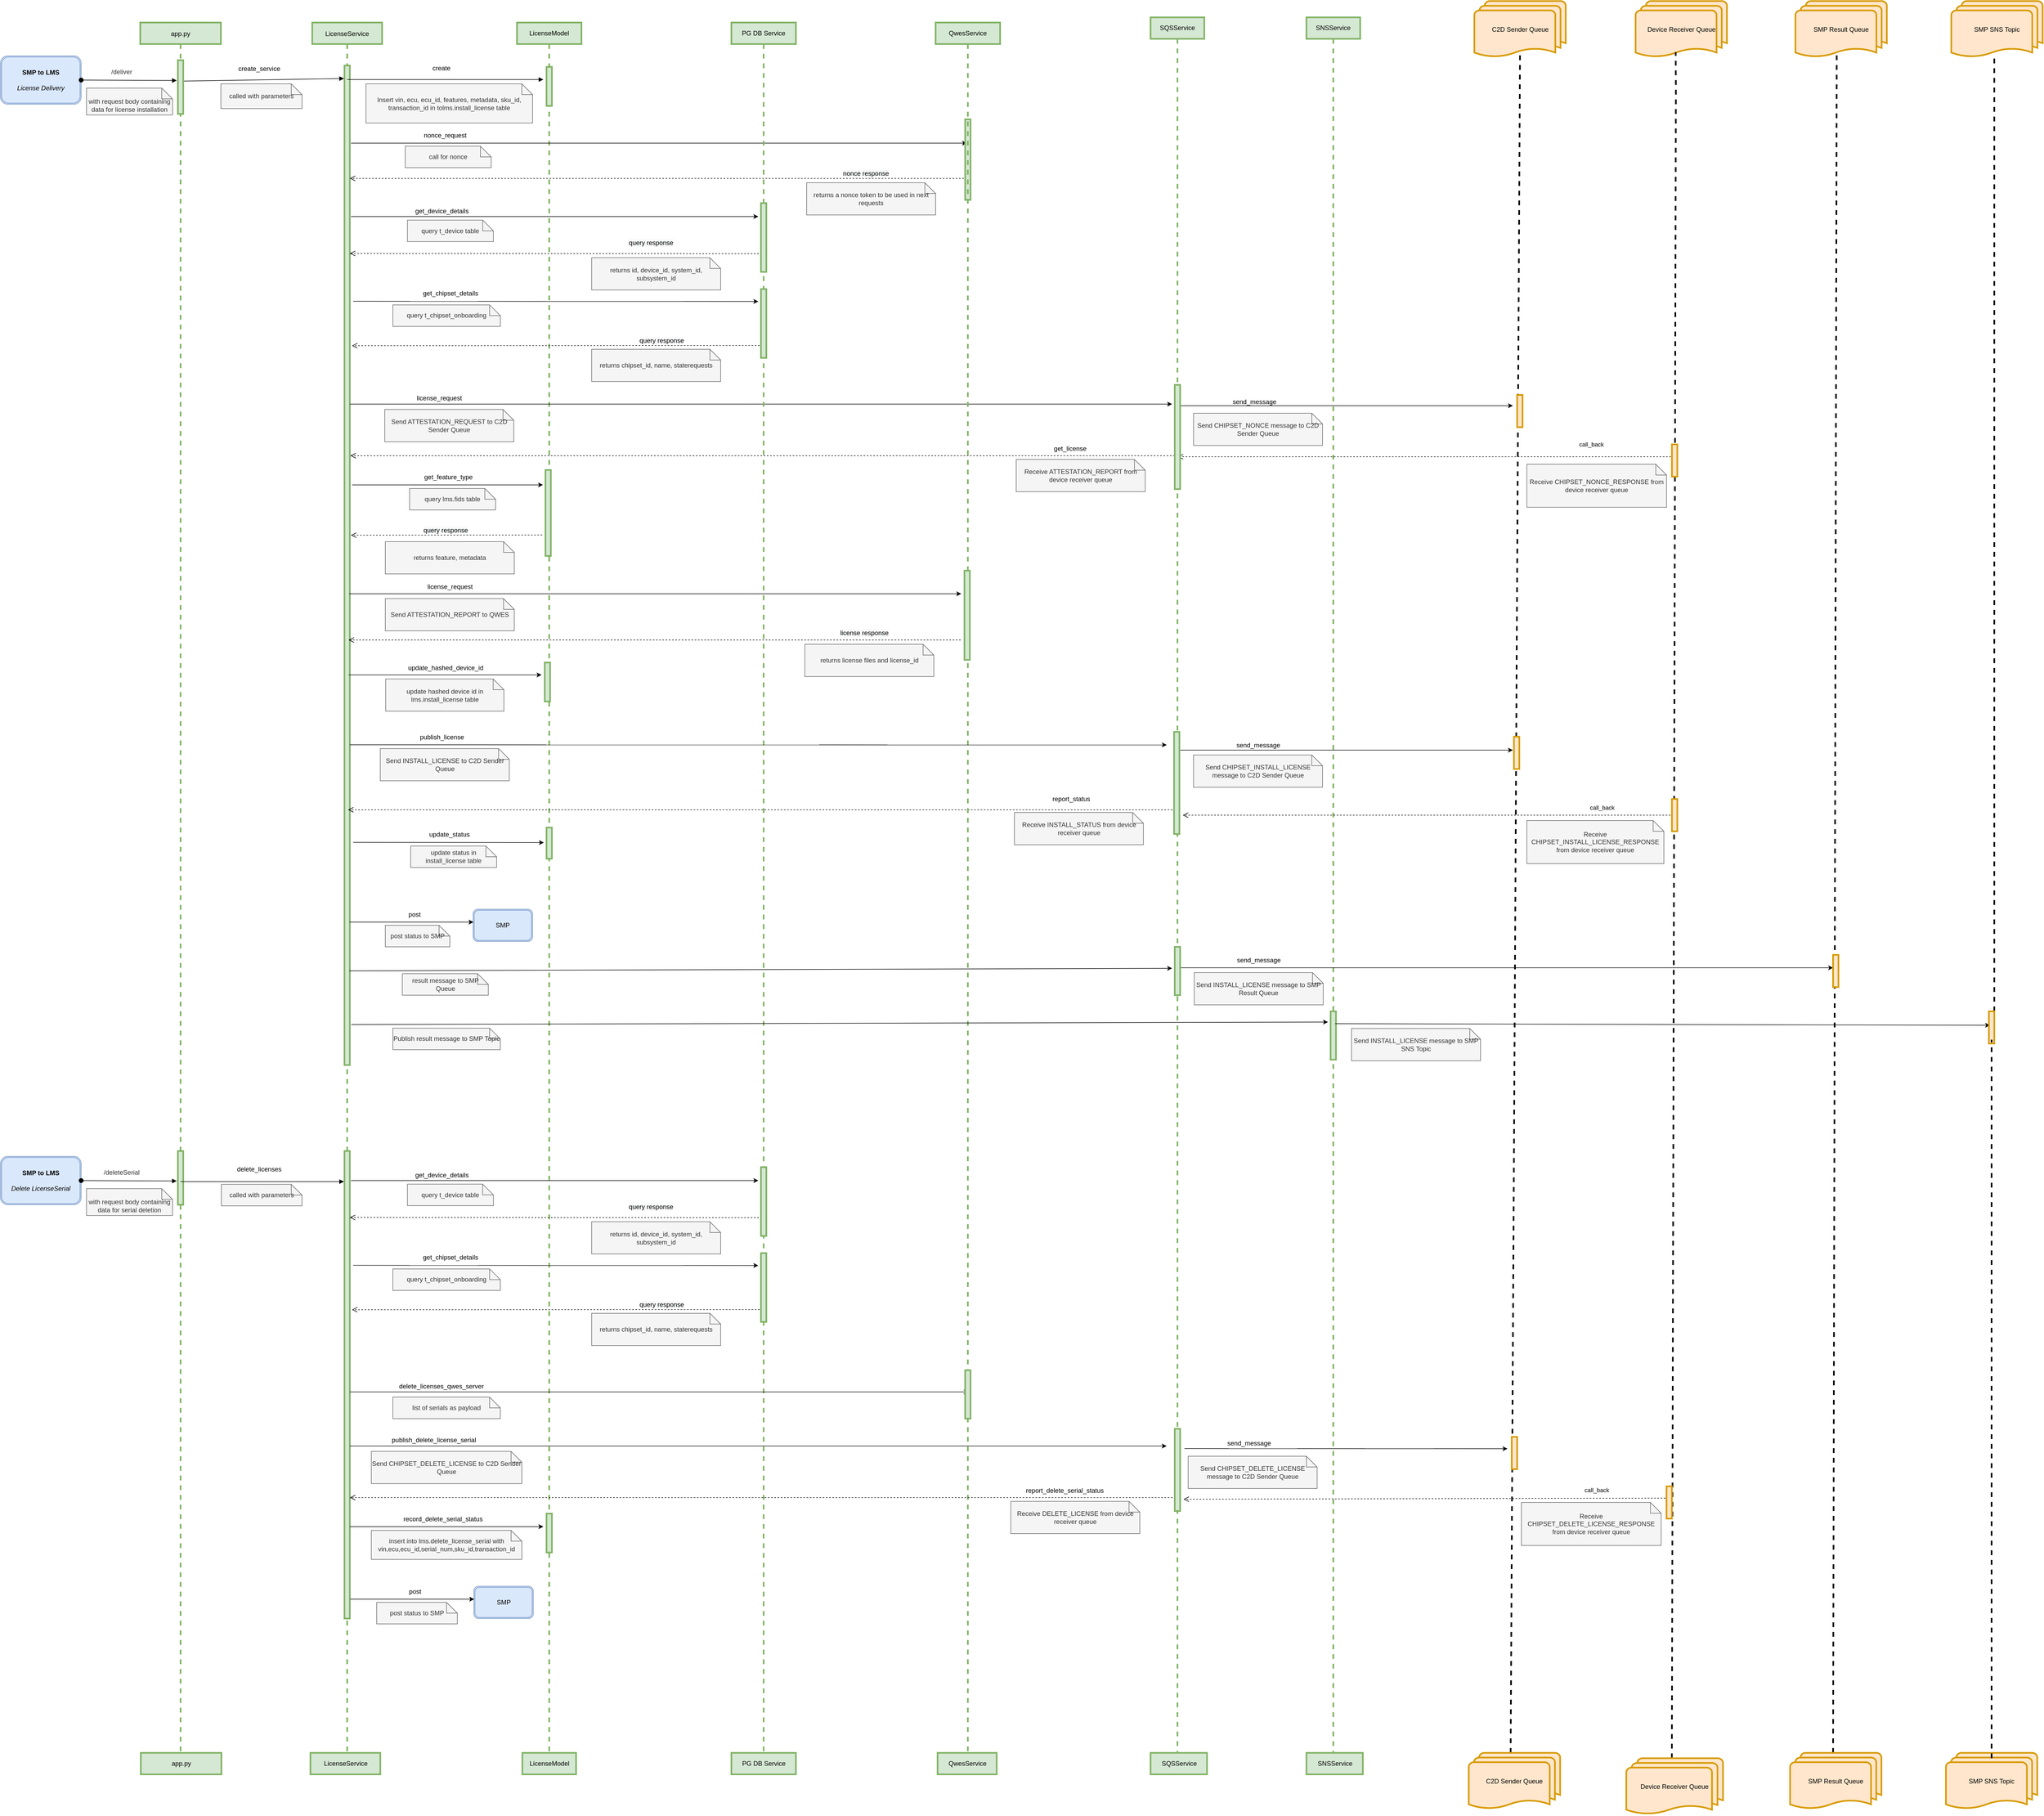 <mxfile version="14.8.3" type="device"><diagram id="kgpKYQtTHZ0yAKxKKP6v" name="Page-1"><mxGraphModel dx="2504" dy="784" grid="1" gridSize="10" guides="1" tooltips="1" connect="1" arrows="1" fold="1" page="1" pageScale="1" pageWidth="850" pageHeight="1100" math="0" shadow="0"><root><mxCell id="0"/><mxCell id="1" parent="0"/><mxCell id="z-hdiQ8YsBDna7G-gWiO-1" value="app.py" style="shape=umlLifeline;perimeter=lifelinePerimeter;container=1;collapsible=0;recursiveResize=0;rounded=0;shadow=0;strokeWidth=3;labelBorderColor=none;labelBackgroundColor=none;fillColor=#d5e8d4;strokeColor=#82b366;" parent="1" vertex="1"><mxGeometry x="10" y="80" width="150" height="3220" as="geometry"/></mxCell><mxCell id="BtwerkM-5fHSnp2DTb7H-95" value="" style="html=1;points=[];perimeter=orthogonalPerimeter;fillColor=#d5e8d4;strokeColor=#82b366;strokeWidth=3;rounded=0;" parent="z-hdiQ8YsBDna7G-gWiO-1" vertex="1"><mxGeometry x="70" y="2100" width="10" height="100" as="geometry"/></mxCell><mxCell id="z-hdiQ8YsBDna7G-gWiO-2" value="LicenseService" style="shape=umlLifeline;perimeter=lifelinePerimeter;container=1;collapsible=0;recursiveResize=0;rounded=0;shadow=0;strokeWidth=3;fillColor=#d5e8d4;strokeColor=#82b366;" parent="1" vertex="1"><mxGeometry x="330" y="80" width="130" height="3220" as="geometry"/></mxCell><mxCell id="z-hdiQ8YsBDna7G-gWiO-3" value="" style="points=[];perimeter=orthogonalPerimeter;rounded=0;shadow=0;strokeWidth=3;fillColor=#d5e8d4;strokeColor=#82b366;" parent="z-hdiQ8YsBDna7G-gWiO-2" vertex="1"><mxGeometry x="60" y="80" width="10" height="1860" as="geometry"/></mxCell><mxCell id="z-hdiQ8YsBDna7G-gWiO-7" value="" style="verticalAlign=bottom;endArrow=block;entryX=-0.1;entryY=0.013;shadow=0;strokeWidth=1;entryDx=0;entryDy=0;entryPerimeter=0;" parent="1" target="z-hdiQ8YsBDna7G-gWiO-3" edge="1"><mxGeometry x="0.053" y="10" relative="1" as="geometry"><mxPoint x="85" y="189" as="sourcePoint"/><mxPoint as="offset"/><Array as="points"/></mxGeometry></mxCell><mxCell id="z-hdiQ8YsBDna7G-gWiO-8" value="&lt;b&gt;SMP to LMS&lt;/b&gt;&lt;br&gt;&lt;br&gt;&lt;i&gt;License Delivery&lt;/i&gt;" style="shape=ext;double=1;rounded=1;whiteSpace=wrap;html=1;labelBackgroundColor=none;fillColor=#dae8fc;strokeColor=#6c8ebf;" parent="1" vertex="1"><mxGeometry x="-250" y="142" width="150" height="90" as="geometry"/></mxCell><mxCell id="z-hdiQ8YsBDna7G-gWiO-9" value="" style="verticalAlign=bottom;startArrow=oval;endArrow=block;startSize=8;shadow=0;strokeWidth=1;exitX=1;exitY=0.5;exitDx=0;exitDy=0;entryX=-0.217;entryY=0.258;entryDx=0;entryDy=0;entryPerimeter=0;" parent="1" source="z-hdiQ8YsBDna7G-gWiO-8" edge="1"><mxGeometry relative="1" as="geometry"><mxPoint x="70" y="162" as="sourcePoint"/><mxPoint x="77.83" y="187.8" as="targetPoint"/></mxGeometry></mxCell><mxCell id="z-hdiQ8YsBDna7G-gWiO-11" value="&lt;br&gt;with request body containing data for license installation" style="shape=note;size=20;whiteSpace=wrap;html=1;fillColor=#f5f5f5;strokeColor=#666666;fontColor=#333333;" parent="1" vertex="1"><mxGeometry x="-90" y="202" width="160" height="50" as="geometry"/></mxCell><mxCell id="z-hdiQ8YsBDna7G-gWiO-13" value="called with parameters" style="shape=note;size=20;whiteSpace=wrap;html=1;fillColor=#f5f5f5;strokeColor=#666666;fontColor=#333333;" parent="1" vertex="1"><mxGeometry x="160" y="194" width="151" height="46" as="geometry"/></mxCell><mxCell id="z-hdiQ8YsBDna7G-gWiO-14" value="" style="html=1;points=[];perimeter=orthogonalPerimeter;fillColor=#d5e8d4;strokeColor=#82b366;strokeWidth=3;rounded=0;" parent="1" vertex="1"><mxGeometry x="80" y="150" width="10" height="100" as="geometry"/></mxCell><mxCell id="z-hdiQ8YsBDna7G-gWiO-17" value="LicenseModel" style="shape=umlLifeline;perimeter=lifelinePerimeter;whiteSpace=wrap;html=1;container=1;collapsible=0;recursiveResize=0;outlineConnect=0;fillColor=#d5e8d4;strokeColor=#82b366;strokeWidth=3;" parent="1" vertex="1"><mxGeometry x="711" y="80" width="120" height="3220" as="geometry"/></mxCell><mxCell id="z-hdiQ8YsBDna7G-gWiO-18" value="" style="html=1;points=[];perimeter=orthogonalPerimeter;fillColor=#d5e8d4;strokeColor=#82b366;strokeWidth=3;" parent="z-hdiQ8YsBDna7G-gWiO-17" vertex="1"><mxGeometry x="55" y="82.5" width="10" height="72.5" as="geometry"/></mxCell><mxCell id="z-hdiQ8YsBDna7G-gWiO-19" value="" style="html=1;verticalAlign=bottom;endArrow=block;" parent="1" edge="1"><mxGeometry width="80" relative="1" as="geometry"><mxPoint x="395" y="186" as="sourcePoint"/><mxPoint x="760" y="186" as="targetPoint"/></mxGeometry></mxCell><mxCell id="z-hdiQ8YsBDna7G-gWiO-24" value="SNSService" style="shape=umlLifeline;perimeter=lifelinePerimeter;whiteSpace=wrap;html=1;container=1;collapsible=0;recursiveResize=0;outlineConnect=0;fillColor=#d5e8d4;strokeColor=#82b366;strokeWidth=3;" parent="1" vertex="1"><mxGeometry x="2180" y="70.25" width="100" height="3229.75" as="geometry"/></mxCell><mxCell id="z-hdiQ8YsBDna7G-gWiO-26" value="call for nonce" style="shape=note;size=20;whiteSpace=wrap;html=1;fillColor=#f5f5f5;strokeColor=#666666;fontColor=#333333;" parent="1" vertex="1"><mxGeometry x="503" y="310" width="160" height="40" as="geometry"/></mxCell><mxCell id="z-hdiQ8YsBDna7G-gWiO-27" value="C2D Sender Queue" style="strokeWidth=3;html=1;shape=mxgraph.flowchart.multi-document;whiteSpace=wrap;fillColor=#ffe6cc;strokeColor=#d79b00;" parent="1" vertex="1"><mxGeometry x="2492.5" y="40" width="170" height="105" as="geometry"/></mxCell><mxCell id="z-hdiQ8YsBDna7G-gWiO-28" value="" style="endArrow=none;dashed=1;html=1;strokeWidth=3;entryX=0.5;entryY=0.88;entryDx=0;entryDy=0;entryPerimeter=0;" parent="1" target="z-hdiQ8YsBDna7G-gWiO-27" edge="1"><mxGeometry width="50" height="50" relative="1" as="geometry"><mxPoint x="2560" y="3300" as="sourcePoint"/><mxPoint x="1787.5" y="127" as="targetPoint"/></mxGeometry></mxCell><mxCell id="z-hdiQ8YsBDna7G-gWiO-32" value="" style="html=1;points=[];perimeter=orthogonalPerimeter;fillColor=#ffe6cc;strokeColor=#d79b00;strokeWidth=3;" parent="1" vertex="1"><mxGeometry x="2572.17" y="773" width="10" height="60" as="geometry"/></mxCell><mxCell id="z-hdiQ8YsBDna7G-gWiO-36" value="&lt;span style=&quot;font-size: 12px ; background-color: rgb(248 , 249 , 250)&quot;&gt;nonce response&lt;/span&gt;&lt;span style=&quot;font-size: 12px&quot;&gt;&lt;/span&gt;" style="html=1;verticalAlign=bottom;endArrow=open;dashed=1;endSize=8;" parent="1" edge="1"><mxGeometry x="-0.672" relative="1" as="geometry"><mxPoint x="1548.5" y="370" as="sourcePoint"/><mxPoint x="400" y="370" as="targetPoint"/><mxPoint as="offset"/></mxGeometry></mxCell><mxCell id="z-hdiQ8YsBDna7G-gWiO-38" value="app.py" style="html=1;fillColor=#d5e8d4;strokeColor=#82b366;strokeWidth=3;" parent="1" vertex="1"><mxGeometry x="11" y="3300" width="150" height="40" as="geometry"/></mxCell><mxCell id="z-hdiQ8YsBDna7G-gWiO-39" value="QwesService" style="html=1;fillColor=#d5e8d4;strokeColor=#82b366;strokeWidth=3;" parent="1" vertex="1"><mxGeometry x="1493.67" y="3300" width="110" height="40" as="geometry"/></mxCell><mxCell id="z-hdiQ8YsBDna7G-gWiO-40" value="PG DB Service" style="html=1;fillColor=#d5e8d4;strokeColor=#82b366;strokeWidth=3;" parent="1" vertex="1"><mxGeometry x="1110" y="3300" width="120" height="40" as="geometry"/></mxCell><mxCell id="z-hdiQ8YsBDna7G-gWiO-41" value="LicenseModel" style="html=1;fillColor=#d5e8d4;strokeColor=#82b366;strokeWidth=3;" parent="1" vertex="1"><mxGeometry x="721" y="3300" width="100" height="40" as="geometry"/></mxCell><mxCell id="z-hdiQ8YsBDna7G-gWiO-42" value="LicenseService" style="html=1;fillColor=#d5e8d4;strokeColor=#82b366;strokeWidth=3;" parent="1" vertex="1"><mxGeometry x="326.67" y="3300" width="130" height="40" as="geometry"/></mxCell><mxCell id="z-hdiQ8YsBDna7G-gWiO-43" value="SNSService" style="html=1;fillColor=#d5e8d4;strokeColor=#82b366;strokeWidth=3;" parent="1" vertex="1"><mxGeometry x="2180" y="3300" width="105" height="40" as="geometry"/></mxCell><mxCell id="z-hdiQ8YsBDna7G-gWiO-44" value="C2D Sender Queue" style="strokeWidth=3;html=1;shape=mxgraph.flowchart.multi-document;whiteSpace=wrap;fillColor=#ffe6cc;strokeColor=#d79b00;" parent="1" vertex="1"><mxGeometry x="2482.09" y="3300" width="170" height="105" as="geometry"/></mxCell><mxCell id="z-hdiQ8YsBDna7G-gWiO-80" value="Device Receiver Queue" style="strokeWidth=3;html=1;shape=mxgraph.flowchart.multi-document;whiteSpace=wrap;fillColor=#ffe6cc;strokeColor=#d79b00;" parent="1" vertex="1"><mxGeometry x="2792.5" y="40" width="170" height="105" as="geometry"/></mxCell><mxCell id="z-hdiQ8YsBDna7G-gWiO-81" value="" style="endArrow=none;dashed=1;html=1;entryX=0.439;entryY=0.905;entryDx=0;entryDy=0;entryPerimeter=0;strokeWidth=3;" parent="1" target="z-hdiQ8YsBDna7G-gWiO-80" edge="1"><mxGeometry width="50" height="50" relative="1" as="geometry"><mxPoint x="2860" y="3310" as="sourcePoint"/><mxPoint x="2022.5" y="135.0" as="targetPoint"/><Array as="points"><mxPoint x="2867.5" y="205"/></Array></mxGeometry></mxCell><mxCell id="z-hdiQ8YsBDna7G-gWiO-82" value="Device Receiver Queue" style="strokeWidth=3;html=1;shape=mxgraph.flowchart.multi-document;whiteSpace=wrap;fillColor=#ffe6cc;strokeColor=#d79b00;" parent="1" vertex="1"><mxGeometry x="2775.17" y="3310" width="180" height="105" as="geometry"/></mxCell><mxCell id="z-hdiQ8YsBDna7G-gWiO-126" value="SMP SNS Topic" style="strokeWidth=3;html=1;shape=mxgraph.flowchart.multi-document;whiteSpace=wrap;fillColor=#ffe6cc;strokeColor=#d79b00;" parent="1" vertex="1"><mxGeometry x="3380" y="40" width="170" height="105" as="geometry"/></mxCell><mxCell id="z-hdiQ8YsBDna7G-gWiO-129" value="SMP SNS Topic" style="strokeWidth=3;html=1;shape=mxgraph.flowchart.multi-document;whiteSpace=wrap;fillColor=#ffe6cc;strokeColor=#d79b00;" parent="1" vertex="1"><mxGeometry x="3370" y="3300" width="170" height="105" as="geometry"/></mxCell><mxCell id="z-hdiQ8YsBDna7G-gWiO-133" value="" style="endArrow=none;dashed=1;html=1;strokeWidth=3;entryX=0.5;entryY=0.88;entryDx=0;entryDy=0;entryPerimeter=0;" parent="1" edge="1"><mxGeometry width="50" height="50" relative="1" as="geometry"><mxPoint x="3160" y="3300" as="sourcePoint"/><mxPoint x="3166.83" y="132.4" as="targetPoint"/></mxGeometry></mxCell><mxCell id="I4CLEANnErkO7Uigb664-3" value="&lt;font color=&quot;#333333&quot;&gt;/deliver&lt;/font&gt;" style="text;html=1;align=center;verticalAlign=middle;resizable=0;points=[];autosize=1;strokeColor=none;fontColor=#000000;" parent="1" vertex="1"><mxGeometry x="-50" y="162" width="50" height="20" as="geometry"/></mxCell><mxCell id="I4CLEANnErkO7Uigb664-4" value="create_service" style="text;html=1;align=center;verticalAlign=middle;resizable=0;points=[];autosize=1;strokeColor=none;fontColor=#000000;" parent="1" vertex="1"><mxGeometry x="181" y="156" width="100" height="20" as="geometry"/></mxCell><mxCell id="I4CLEANnErkO7Uigb664-5" value="Insert vin, ecu, ecu_id, features, metadata, sku_id, transaction_id in tolms.install_license table" style="shape=note;size=20;whiteSpace=wrap;html=1;fillColor=#f5f5f5;strokeColor=#666666;fontColor=#333333;" parent="1" vertex="1"><mxGeometry x="430" y="194" width="310" height="73" as="geometry"/></mxCell><mxCell id="I4CLEANnErkO7Uigb664-6" value="create" style="text;html=1;align=center;verticalAlign=middle;resizable=0;points=[];autosize=1;strokeColor=none;fontColor=#000000;" parent="1" vertex="1"><mxGeometry x="545" y="155" width="50" height="20" as="geometry"/></mxCell><mxCell id="I4CLEANnErkO7Uigb664-7" value="" style="endArrow=classic;html=1;" parent="1" edge="1"><mxGeometry width="50" height="50" relative="1" as="geometry"><mxPoint x="402.17" y="304.34" as="sourcePoint"/><mxPoint x="1548.5" y="304.34" as="targetPoint"/></mxGeometry></mxCell><mxCell id="I4CLEANnErkO7Uigb664-8" value="nonce_request" style="text;html=1;align=center;verticalAlign=middle;resizable=0;points=[];autosize=1;strokeColor=none;fontColor=#000000;" parent="1" vertex="1"><mxGeometry x="526.67" y="280" width="100" height="20" as="geometry"/></mxCell><mxCell id="I4CLEANnErkO7Uigb664-10" value="" style="endArrow=classic;html=1;" parent="1" edge="1"><mxGeometry width="50" height="50" relative="1" as="geometry"><mxPoint x="1940.667" y="793" as="sourcePoint"/><mxPoint x="2564.17" y="793" as="targetPoint"/></mxGeometry></mxCell><mxCell id="I4CLEANnErkO7Uigb664-11" value="" style="html=1;points=[];perimeter=orthogonalPerimeter;fillColor=#ffe6cc;strokeColor=#d79b00;strokeWidth=3;" parent="1" vertex="1"><mxGeometry x="2860.17" y="865" width="10" height="60" as="geometry"/></mxCell><mxCell id="I4CLEANnErkO7Uigb664-13" value="call_back" style="html=1;verticalAlign=bottom;endArrow=open;dashed=1;endSize=8;exitX=-0.2;exitY=0.483;exitDx=0;exitDy=0;exitPerimeter=0;" parent="1" edge="1"><mxGeometry x="-0.677" y="-14" relative="1" as="geometry"><mxPoint x="2858.17" y="887.98" as="sourcePoint"/><mxPoint x="1940.667" y="887.98" as="targetPoint"/><mxPoint as="offset"/></mxGeometry></mxCell><mxCell id="I4CLEANnErkO7Uigb664-14" value="" style="html=1;verticalAlign=bottom;endArrow=open;dashed=1;endSize=8;" parent="1" edge="1"><mxGeometry x="-0.359" y="-7" relative="1" as="geometry"><mxPoint x="1941" y="886" as="sourcePoint"/><mxPoint x="401" y="886" as="targetPoint"/><mxPoint as="offset"/></mxGeometry></mxCell><mxCell id="I4CLEANnErkO7Uigb664-15" value="send_message" style="text;html=1;align=center;verticalAlign=middle;resizable=0;points=[];autosize=1;strokeColor=none;fontColor=#000000;" parent="1" vertex="1"><mxGeometry x="2033.33" y="776" width="100" height="20" as="geometry"/></mxCell><mxCell id="I4CLEANnErkO7Uigb664-17" value="get_license" style="text;html=1;align=center;verticalAlign=middle;resizable=0;points=[];autosize=1;strokeColor=none;fontColor=#000000;" parent="1" vertex="1"><mxGeometry x="1700" y="863" width="80" height="20" as="geometry"/></mxCell><mxCell id="I4CLEANnErkO7Uigb664-20" value="" style="html=1;points=[];perimeter=orthogonalPerimeter;fillColor=#d5e8d4;strokeColor=#82b366;strokeWidth=3;" parent="1" vertex="1"><mxGeometry x="1545" y="260" width="10" height="150" as="geometry"/></mxCell><mxCell id="I4CLEANnErkO7Uigb664-22" value="" style="endArrow=classic;html=1;" parent="1" edge="1"><mxGeometry width="50" height="50" relative="1" as="geometry"><mxPoint x="398.67" y="1143" as="sourcePoint"/><mxPoint x="1537.67" y="1143" as="targetPoint"/></mxGeometry></mxCell><mxCell id="I4CLEANnErkO7Uigb664-23" value="license_request" style="text;html=1;align=center;verticalAlign=middle;resizable=0;points=[];autosize=1;strokeColor=none;fontColor=#000000;" parent="1" vertex="1"><mxGeometry x="536" y="1120" width="100" height="20" as="geometry"/></mxCell><mxCell id="I4CLEANnErkO7Uigb664-24" value="returns a nonce token to be used in next requests" style="shape=note;size=20;whiteSpace=wrap;html=1;fillColor=#f5f5f5;strokeColor=#666666;fontColor=#333333;" parent="1" vertex="1"><mxGeometry x="1250" y="378" width="240" height="60" as="geometry"/></mxCell><mxCell id="I4CLEANnErkO7Uigb664-26" value="Send CHIPSET_NONCE message to C2D Sender Queue" style="shape=note;size=20;whiteSpace=wrap;html=1;fillColor=#f5f5f5;strokeColor=#666666;fontColor=#333333;" parent="1" vertex="1"><mxGeometry x="1970" y="807" width="240" height="60" as="geometry"/></mxCell><mxCell id="I4CLEANnErkO7Uigb664-27" value="Receive CHIPSET_NONCE_RESPONSE from device receiver queue" style="shape=note;size=20;whiteSpace=wrap;html=1;fillColor=#f5f5f5;strokeColor=#666666;fontColor=#333333;" parent="1" vertex="1"><mxGeometry x="2590.17" y="902" width="260" height="80" as="geometry"/></mxCell><mxCell id="I4CLEANnErkO7Uigb664-28" value="Receive ATTESTATION_REPORT from device receiver queue" style="shape=note;size=20;whiteSpace=wrap;html=1;fillColor=#f5f5f5;strokeColor=#666666;fontColor=#333333;" parent="1" vertex="1"><mxGeometry x="1640" y="893" width="240" height="60" as="geometry"/></mxCell><mxCell id="I4CLEANnErkO7Uigb664-29" value="Send ATTESTATION_REPORT to QWES" style="shape=note;size=20;whiteSpace=wrap;html=1;fillColor=#f5f5f5;strokeColor=#666666;fontColor=#333333;" parent="1" vertex="1"><mxGeometry x="466.0" y="1152" width="240" height="60" as="geometry"/></mxCell><mxCell id="I4CLEANnErkO7Uigb664-30" value="&lt;span style=&quot;font-size: 12px ; background-color: rgb(248 , 249 , 250)&quot;&gt;license response&lt;/span&gt;&lt;span style=&quot;font-size: 12px&quot;&gt;&lt;/span&gt;" style="html=1;verticalAlign=bottom;endArrow=open;dashed=1;endSize=8;" parent="1" edge="1"><mxGeometry x="-0.684" y="-4" relative="1" as="geometry"><mxPoint x="1536.67" y="1229" as="sourcePoint"/><mxPoint x="397.67" y="1229" as="targetPoint"/><mxPoint as="offset"/></mxGeometry></mxCell><mxCell id="I4CLEANnErkO7Uigb664-31" value="returns license files and license_id" style="shape=note;size=20;whiteSpace=wrap;html=1;fillColor=#f5f5f5;strokeColor=#666666;fontColor=#333333;" parent="1" vertex="1"><mxGeometry x="1246.67" y="1237" width="240" height="60" as="geometry"/></mxCell><mxCell id="I4CLEANnErkO7Uigb664-38" value="update_hashed_device_id" style="text;html=1;align=center;verticalAlign=middle;resizable=0;points=[];autosize=1;strokeColor=none;fontColor=#000000;" parent="1" vertex="1"><mxGeometry x="497.67" y="1271" width="160" height="20" as="geometry"/></mxCell><mxCell id="I4CLEANnErkO7Uigb664-40" value="Send ATTESTATION_REQUEST to C2D Sender Queue" style="shape=note;size=20;whiteSpace=wrap;html=1;fillColor=#f5f5f5;strokeColor=#666666;fontColor=#333333;" parent="1" vertex="1"><mxGeometry x="465" y="800" width="240" height="60" as="geometry"/></mxCell><mxCell id="I4CLEANnErkO7Uigb664-42" value="" style="endArrow=classic;html=1;" parent="1" edge="1"><mxGeometry width="50" height="50" relative="1" as="geometry"><mxPoint x="400" y="790" as="sourcePoint"/><mxPoint x="1930" y="790" as="targetPoint"/></mxGeometry></mxCell><mxCell id="I4CLEANnErkO7Uigb664-44" value="" style="html=1;points=[];perimeter=orthogonalPerimeter;fillColor=#ffe6cc;strokeColor=#d79b00;strokeWidth=3;" parent="1" vertex="1"><mxGeometry x="2566.17" y="1409" width="10" height="60" as="geometry"/></mxCell><mxCell id="I4CLEANnErkO7Uigb664-60" value="" style="html=1;points=[];perimeter=orthogonalPerimeter;fillColor=#d5e8d4;strokeColor=#82b366;strokeWidth=3;" parent="1" vertex="1"><mxGeometry x="762.67" y="1271" width="10" height="72.5" as="geometry"/></mxCell><mxCell id="I4CLEANnErkO7Uigb664-62" value="" style="endArrow=classic;html=1;" parent="1" edge="1"><mxGeometry width="50" height="50" relative="1" as="geometry"><mxPoint x="397.67" y="1294" as="sourcePoint"/><mxPoint x="756.67" y="1294" as="targetPoint"/></mxGeometry></mxCell><mxCell id="I4CLEANnErkO7Uigb664-73" value="" style="html=1;points=[];perimeter=orthogonalPerimeter;fillColor=#ffe6cc;strokeColor=#d79b00;strokeWidth=3;" parent="1" vertex="1"><mxGeometry x="2860.17" y="1525" width="10" height="60" as="geometry"/></mxCell><mxCell id="I4CLEANnErkO7Uigb664-74" value="Receive CHIPSET_INSTALL_LICENSE_RESPONSE from device receiver queue" style="shape=note;size=20;whiteSpace=wrap;html=1;fillColor=#f5f5f5;strokeColor=#666666;fontColor=#333333;" parent="1" vertex="1"><mxGeometry x="2590.17" y="1565" width="255" height="80" as="geometry"/></mxCell><mxCell id="I4CLEANnErkO7Uigb664-75" value="call_back" style="html=1;verticalAlign=bottom;endArrow=open;dashed=1;endSize=8;" parent="1" edge="1"><mxGeometry x="-0.719" y="-5" relative="1" as="geometry"><mxPoint x="2857.5" y="1555" as="sourcePoint"/><mxPoint x="1950" y="1555" as="targetPoint"/><mxPoint as="offset"/></mxGeometry></mxCell><mxCell id="I4CLEANnErkO7Uigb664-76" value="Send CHIPSET_INSTALL_LICENSE message to C2D Sender Queue" style="shape=note;size=20;whiteSpace=wrap;html=1;fillColor=#f5f5f5;strokeColor=#666666;fontColor=#333333;" parent="1" vertex="1"><mxGeometry x="1970" y="1443" width="240" height="60" as="geometry"/></mxCell><mxCell id="I4CLEANnErkO7Uigb664-77" value="send_message" style="text;html=1;align=center;verticalAlign=middle;resizable=0;points=[];autosize=1;strokeColor=none;fontColor=#000000;" parent="1" vertex="1"><mxGeometry x="2040" y="1415" width="100" height="20" as="geometry"/></mxCell><mxCell id="I4CLEANnErkO7Uigb664-78" value="" style="endArrow=classic;html=1;" parent="1" source="BtwerkM-5fHSnp2DTb7H-59" edge="1"><mxGeometry width="50" height="50" relative="1" as="geometry"><mxPoint x="2237.5" y="1434" as="sourcePoint"/><mxPoint x="2564.17" y="1434" as="targetPoint"/></mxGeometry></mxCell><mxCell id="I4CLEANnErkO7Uigb664-81" value="Receive INSTALL_STATUS from device receiver queue" style="shape=note;size=20;whiteSpace=wrap;html=1;fillColor=#f5f5f5;strokeColor=#666666;fontColor=#333333;" parent="1" vertex="1"><mxGeometry x="1636.67" y="1550" width="240" height="60" as="geometry"/></mxCell><mxCell id="I4CLEANnErkO7Uigb664-82" value="report_status" style="text;html=1;align=center;verticalAlign=middle;resizable=0;points=[];autosize=1;strokeColor=none;fontColor=#000000;" parent="1" vertex="1"><mxGeometry x="1696.67" y="1515" width="90" height="20" as="geometry"/></mxCell><mxCell id="I4CLEANnErkO7Uigb664-83" value="" style="html=1;verticalAlign=bottom;endArrow=open;dashed=1;endSize=8;" parent="1" edge="1"><mxGeometry x="-0.359" y="-7" relative="1" as="geometry"><mxPoint x="1936.67" y="1545" as="sourcePoint"/><mxPoint x="396.67" y="1545" as="targetPoint"/><mxPoint as="offset"/></mxGeometry></mxCell><mxCell id="I4CLEANnErkO7Uigb664-84" value="Send INSTALL_LICENSE to C2D Sender Queue" style="shape=note;size=20;whiteSpace=wrap;html=1;fillColor=#f5f5f5;strokeColor=#666666;fontColor=#333333;" parent="1" vertex="1"><mxGeometry x="456.67" y="1431" width="240" height="60" as="geometry"/></mxCell><mxCell id="I4CLEANnErkO7Uigb664-85" value="publish_license" style="text;html=1;align=center;verticalAlign=middle;resizable=0;points=[];autosize=1;strokeColor=none;fontColor=#000000;" parent="1" vertex="1"><mxGeometry x="520.67" y="1400" width="100" height="20" as="geometry"/></mxCell><mxCell id="I4CLEANnErkO7Uigb664-86" value="update hashed device id in lms.install_license table" style="shape=note;size=20;whiteSpace=wrap;html=1;fillColor=#f5f5f5;strokeColor=#666666;fontColor=#333333;" parent="1" vertex="1"><mxGeometry x="466.67" y="1301.5" width="220" height="60" as="geometry"/></mxCell><mxCell id="BtwerkM-5fHSnp2DTb7H-1" value="PG DB Service" style="shape=umlLifeline;perimeter=lifelinePerimeter;whiteSpace=wrap;html=1;container=1;collapsible=0;recursiveResize=0;outlineConnect=0;fillColor=#d5e8d4;strokeColor=#82b366;strokeWidth=3;" parent="1" vertex="1"><mxGeometry x="1110" y="80" width="120" height="3220" as="geometry"/></mxCell><mxCell id="BtwerkM-5fHSnp2DTb7H-2" value="QwesService" style="shape=umlLifeline;perimeter=lifelinePerimeter;whiteSpace=wrap;html=1;container=1;collapsible=0;recursiveResize=0;outlineConnect=0;fillColor=#d5e8d4;strokeColor=#82b366;strokeWidth=3;" parent="1" vertex="1"><mxGeometry x="1490" y="80" width="120" height="3220" as="geometry"/></mxCell><mxCell id="BtwerkM-5fHSnp2DTb7H-8" value="" style="html=1;points=[];perimeter=orthogonalPerimeter;fillColor=#d5e8d4;strokeColor=#82b366;strokeWidth=3;" parent="1" vertex="1"><mxGeometry x="1165" y="416" width="10" height="128" as="geometry"/></mxCell><mxCell id="BtwerkM-5fHSnp2DTb7H-9" value="query t_device table" style="shape=note;size=20;whiteSpace=wrap;html=1;fillColor=#f5f5f5;strokeColor=#666666;fontColor=#333333;" parent="1" vertex="1"><mxGeometry x="507.17" y="447.66" width="160" height="40" as="geometry"/></mxCell><mxCell id="BtwerkM-5fHSnp2DTb7H-10" value="&lt;span style=&quot;font-size: 12px ; background-color: rgb(248 , 249 , 250)&quot;&gt;query response&lt;/span&gt;&lt;span style=&quot;font-size: 12px&quot;&gt;&lt;/span&gt;" style="html=1;verticalAlign=bottom;endArrow=open;dashed=1;endSize=8;" parent="1" edge="1"><mxGeometry x="-0.472" y="-11" relative="1" as="geometry"><mxPoint x="1161" y="510" as="sourcePoint"/><mxPoint x="400" y="509.66" as="targetPoint"/><mxPoint as="offset"/></mxGeometry></mxCell><mxCell id="BtwerkM-5fHSnp2DTb7H-11" value="" style="endArrow=classic;html=1;" parent="1" edge="1"><mxGeometry width="50" height="50" relative="1" as="geometry"><mxPoint x="402.17" y="441.0" as="sourcePoint"/><mxPoint x="1160" y="441" as="targetPoint"/></mxGeometry></mxCell><mxCell id="BtwerkM-5fHSnp2DTb7H-12" value="returns id, device_id, system_id, subsystem_id" style="shape=note;size=20;whiteSpace=wrap;html=1;fillColor=#f5f5f5;strokeColor=#666666;fontColor=#333333;" parent="1" vertex="1"><mxGeometry x="850" y="517.66" width="240" height="60" as="geometry"/></mxCell><mxCell id="BtwerkM-5fHSnp2DTb7H-13" value="get_device_details" style="text;html=1;align=center;verticalAlign=middle;resizable=0;points=[];autosize=1;strokeColor=none;fontColor=#000000;" parent="1" vertex="1"><mxGeometry x="511" y="421" width="120" height="20" as="geometry"/></mxCell><mxCell id="BtwerkM-5fHSnp2DTb7H-16" value="query t_chipset_onboarding" style="shape=note;size=20;whiteSpace=wrap;html=1;fillColor=#f5f5f5;strokeColor=#666666;fontColor=#333333;" parent="1" vertex="1"><mxGeometry x="480" y="605.32" width="200" height="40" as="geometry"/></mxCell><mxCell id="BtwerkM-5fHSnp2DTb7H-17" value="&lt;span style=&quot;font-size: 12px ; background-color: rgb(248 , 249 , 250)&quot;&gt;query response&lt;/span&gt;&lt;span style=&quot;font-size: 12px&quot;&gt;&lt;/span&gt;" style="html=1;verticalAlign=bottom;endArrow=open;dashed=1;endSize=8;" parent="1" source="BtwerkM-5fHSnp2DTb7H-1" edge="1"><mxGeometry x="-0.507" relative="1" as="geometry"><mxPoint x="760" y="681" as="sourcePoint"/><mxPoint x="404" y="681.32" as="targetPoint"/><mxPoint as="offset"/><Array as="points"><mxPoint x="1000" y="681"/></Array></mxGeometry></mxCell><mxCell id="BtwerkM-5fHSnp2DTb7H-18" value="" style="endArrow=classic;html=1;" parent="1" edge="1"><mxGeometry width="50" height="50" relative="1" as="geometry"><mxPoint x="406.17" y="598.66" as="sourcePoint"/><mxPoint x="1160" y="599" as="targetPoint"/></mxGeometry></mxCell><mxCell id="BtwerkM-5fHSnp2DTb7H-19" value="returns chipset_id, name, staterequests" style="shape=note;size=20;whiteSpace=wrap;html=1;fillColor=#f5f5f5;strokeColor=#666666;fontColor=#333333;" parent="1" vertex="1"><mxGeometry x="850" y="688" width="240" height="60" as="geometry"/></mxCell><mxCell id="BtwerkM-5fHSnp2DTb7H-20" value="get_chipset_details" style="text;html=1;align=center;verticalAlign=middle;resizable=0;points=[];autosize=1;strokeColor=none;fontColor=#000000;" parent="1" vertex="1"><mxGeometry x="526.75" y="573.66" width="120" height="20" as="geometry"/></mxCell><mxCell id="BtwerkM-5fHSnp2DTb7H-22" value="license_request" style="text;html=1;align=center;verticalAlign=middle;resizable=0;points=[];autosize=1;strokeColor=none;fontColor=#000000;" parent="1" vertex="1"><mxGeometry x="516" y="769" width="100" height="20" as="geometry"/></mxCell><mxCell id="BtwerkM-5fHSnp2DTb7H-24" value="" style="html=1;points=[];perimeter=orthogonalPerimeter;fillColor=#d5e8d4;strokeColor=#82b366;strokeWidth=3;" parent="1" vertex="1"><mxGeometry x="1543.67" y="1100" width="10" height="166" as="geometry"/></mxCell><mxCell id="BtwerkM-5fHSnp2DTb7H-25" value="" style="html=1;points=[];perimeter=orthogonalPerimeter;fillColor=#d5e8d4;strokeColor=#82b366;strokeWidth=3;" parent="1" vertex="1"><mxGeometry x="764" y="912.68" width="10" height="160" as="geometry"/></mxCell><mxCell id="BtwerkM-5fHSnp2DTb7H-26" value="query lms.fids table" style="shape=note;size=20;whiteSpace=wrap;html=1;fillColor=#f5f5f5;strokeColor=#666666;fontColor=#333333;" parent="1" vertex="1"><mxGeometry x="511.17" y="947.0" width="160" height="40" as="geometry"/></mxCell><mxCell id="BtwerkM-5fHSnp2DTb7H-27" value="&lt;span style=&quot;font-size: 12px ; background-color: rgb(248 , 249 , 250)&quot;&gt;query response&lt;/span&gt;&lt;span style=&quot;font-size: 12px&quot;&gt;&lt;/span&gt;" style="html=1;verticalAlign=bottom;endArrow=open;dashed=1;endSize=8;" parent="1" edge="1"><mxGeometry x="0.011" relative="1" as="geometry"><mxPoint x="758" y="1033.68" as="sourcePoint"/><mxPoint x="402" y="1034.0" as="targetPoint"/><mxPoint as="offset"/></mxGeometry></mxCell><mxCell id="BtwerkM-5fHSnp2DTb7H-28" value="" style="endArrow=classic;html=1;entryX=-0.471;entryY=0.173;entryDx=0;entryDy=0;entryPerimeter=0;" parent="1" target="BtwerkM-5fHSnp2DTb7H-25" edge="1"><mxGeometry width="50" height="50" relative="1" as="geometry"><mxPoint x="404.17" y="940.34" as="sourcePoint"/><mxPoint x="1162" y="940.34" as="targetPoint"/></mxGeometry></mxCell><mxCell id="BtwerkM-5fHSnp2DTb7H-29" value="returns feature, metadata" style="shape=note;size=20;whiteSpace=wrap;html=1;fillColor=#f5f5f5;strokeColor=#666666;fontColor=#333333;" parent="1" vertex="1"><mxGeometry x="466" y="1046" width="240" height="60" as="geometry"/></mxCell><mxCell id="BtwerkM-5fHSnp2DTb7H-43" value="get_feature_type" style="text;html=1;align=center;verticalAlign=middle;resizable=0;points=[];autosize=1;strokeColor=none;fontColor=#000000;" parent="1" vertex="1"><mxGeometry x="528" y="915.68" width="110" height="20" as="geometry"/></mxCell><mxCell id="BtwerkM-5fHSnp2DTb7H-44" value="" style="html=1;points=[];perimeter=orthogonalPerimeter;fillColor=#d5e8d4;strokeColor=#82b366;strokeWidth=3;" parent="1" vertex="1"><mxGeometry x="1165" y="576" width="10" height="128" as="geometry"/></mxCell><mxCell id="BtwerkM-5fHSnp2DTb7H-47" value="" style="html=1;points=[];perimeter=orthogonalPerimeter;fillColor=#d5e8d4;strokeColor=#82b366;strokeWidth=3;" parent="1" vertex="1"><mxGeometry x="766" y="1578" width="10" height="58" as="geometry"/></mxCell><mxCell id="BtwerkM-5fHSnp2DTb7H-48" value="update status in install_license table" style="shape=note;size=20;whiteSpace=wrap;html=1;fillColor=#f5f5f5;strokeColor=#666666;fontColor=#333333;" parent="1" vertex="1"><mxGeometry x="513.17" y="1612.32" width="160" height="40" as="geometry"/></mxCell><mxCell id="BtwerkM-5fHSnp2DTb7H-50" value="" style="endArrow=classic;html=1;" parent="1" edge="1"><mxGeometry width="50" height="50" relative="1" as="geometry"><mxPoint x="406.17" y="1605.66" as="sourcePoint"/><mxPoint x="761" y="1606" as="targetPoint"/></mxGeometry></mxCell><mxCell id="BtwerkM-5fHSnp2DTb7H-52" value="update_status" style="text;html=1;align=center;verticalAlign=middle;resizable=0;points=[];autosize=1;strokeColor=none;fontColor=#000000;" parent="1" vertex="1"><mxGeometry x="540" y="1581" width="90" height="20" as="geometry"/></mxCell><mxCell id="BtwerkM-5fHSnp2DTb7H-54" value="SMP" style="shape=ext;double=1;rounded=1;whiteSpace=wrap;html=1;labelBackgroundColor=none;fillColor=#dae8fc;strokeColor=#6c8ebf;" parent="1" vertex="1"><mxGeometry x="629.34" y="1730" width="110.66" height="60" as="geometry"/></mxCell><mxCell id="BtwerkM-5fHSnp2DTb7H-59" value="SQSService" style="shape=umlLifeline;perimeter=lifelinePerimeter;whiteSpace=wrap;html=1;container=1;collapsible=0;recursiveResize=0;outlineConnect=0;fillColor=#d5e8d4;strokeColor=#82b366;strokeWidth=3;" parent="1" vertex="1"><mxGeometry x="1890" y="70.25" width="100" height="3229.75" as="geometry"/></mxCell><mxCell id="BtwerkM-5fHSnp2DTb7H-60" value="SQSService" style="html=1;fillColor=#d5e8d4;strokeColor=#82b366;strokeWidth=3;" parent="1" vertex="1"><mxGeometry x="1890" y="3300" width="105" height="40" as="geometry"/></mxCell><mxCell id="BtwerkM-5fHSnp2DTb7H-61" value="" style="html=1;points=[];perimeter=orthogonalPerimeter;fillColor=#d5e8d4;strokeColor=#82b366;strokeWidth=3;" parent="1" vertex="1"><mxGeometry x="1935" y="754.25" width="10" height="194" as="geometry"/></mxCell><mxCell id="BtwerkM-5fHSnp2DTb7H-62" value="" style="html=1;points=[];perimeter=orthogonalPerimeter;fillColor=#d5e8d4;strokeColor=#82b366;strokeWidth=3;" parent="1" vertex="1"><mxGeometry x="1933.67" y="1400" width="10" height="190" as="geometry"/></mxCell><mxCell id="BtwerkM-5fHSnp2DTb7H-63" value="post status to SMP" style="shape=note;size=20;whiteSpace=wrap;html=1;fillColor=#f5f5f5;strokeColor=#666666;fontColor=#333333;" parent="1" vertex="1"><mxGeometry x="466" y="1760" width="120" height="40" as="geometry"/></mxCell><mxCell id="BtwerkM-5fHSnp2DTb7H-64" value="" style="endArrow=classic;html=1;" parent="1" edge="1"><mxGeometry width="50" height="50" relative="1" as="geometry"><mxPoint x="399.25" y="1754.0" as="sourcePoint"/><mxPoint x="630" y="1754" as="targetPoint"/></mxGeometry></mxCell><mxCell id="BtwerkM-5fHSnp2DTb7H-65" value="post" style="text;html=1;align=center;verticalAlign=middle;resizable=0;points=[];autosize=1;strokeColor=none;fontColor=#000000;" parent="1" vertex="1"><mxGeometry x="500" y="1730" width="40" height="20" as="geometry"/></mxCell><mxCell id="BtwerkM-5fHSnp2DTb7H-66" value="result message to SMP Queue" style="shape=note;size=20;whiteSpace=wrap;html=1;fillColor=#f5f5f5;strokeColor=#666666;fontColor=#333333;" parent="1" vertex="1"><mxGeometry x="497.67" y="1850.0" width="160" height="40" as="geometry"/></mxCell><mxCell id="BtwerkM-5fHSnp2DTb7H-67" value="" style="endArrow=classic;html=1;" parent="1" edge="1"><mxGeometry width="50" height="50" relative="1" as="geometry"><mxPoint x="398.98" y="1844.66" as="sourcePoint"/><mxPoint x="1930" y="1840" as="targetPoint"/></mxGeometry></mxCell><mxCell id="BtwerkM-5fHSnp2DTb7H-69" value="" style="html=1;points=[];perimeter=orthogonalPerimeter;fillColor=#d5e8d4;strokeColor=#82b366;strokeWidth=3;" parent="1" vertex="1"><mxGeometry x="2225" y="1920" width="10" height="90" as="geometry"/></mxCell><mxCell id="BtwerkM-5fHSnp2DTb7H-71" value="Send INSTALL_LICENSE message to SMP Result Queue" style="shape=note;size=20;whiteSpace=wrap;html=1;fillColor=#f5f5f5;strokeColor=#666666;fontColor=#333333;" parent="1" vertex="1"><mxGeometry x="1971.33" y="1848" width="240" height="60" as="geometry"/></mxCell><mxCell id="BtwerkM-5fHSnp2DTb7H-72" value="send_message" style="text;html=1;align=center;verticalAlign=middle;resizable=0;points=[];autosize=1;strokeColor=none;fontColor=#000000;" parent="1" vertex="1"><mxGeometry x="2041.33" y="1815" width="100" height="20" as="geometry"/></mxCell><mxCell id="BtwerkM-5fHSnp2DTb7H-73" value="" style="endArrow=classic;html=1;entryX=0;entryY=0.317;entryDx=0;entryDy=0;entryPerimeter=0;" parent="1" edge="1"><mxGeometry width="50" height="50" relative="1" as="geometry"><mxPoint x="1941.401" y="1839" as="sourcePoint"/><mxPoint x="3160" y="1839.02" as="targetPoint"/></mxGeometry></mxCell><mxCell id="BtwerkM-5fHSnp2DTb7H-74" value="" style="html=1;points=[];perimeter=orthogonalPerimeter;fillColor=#d5e8d4;strokeColor=#82b366;strokeWidth=3;" parent="1" vertex="1"><mxGeometry x="1935" y="1800" width="10" height="90" as="geometry"/></mxCell><mxCell id="BtwerkM-5fHSnp2DTb7H-75" value="" style="html=1;points=[];perimeter=orthogonalPerimeter;fillColor=#ffe6cc;strokeColor=#d79b00;strokeWidth=3;" parent="1" vertex="1"><mxGeometry x="3160" y="1815" width="10" height="60" as="geometry"/></mxCell><mxCell id="BtwerkM-5fHSnp2DTb7H-76" value="Publish result message to SMP Topic" style="shape=note;size=20;whiteSpace=wrap;html=1;fillColor=#f5f5f5;strokeColor=#666666;fontColor=#333333;" parent="1" vertex="1"><mxGeometry x="480" y="1951.32" width="200" height="40" as="geometry"/></mxCell><mxCell id="BtwerkM-5fHSnp2DTb7H-77" value="" style="endArrow=classic;html=1;" parent="1" edge="1"><mxGeometry width="50" height="50" relative="1" as="geometry"><mxPoint x="402.65" y="1944.66" as="sourcePoint"/><mxPoint x="2220" y="1940" as="targetPoint"/></mxGeometry></mxCell><mxCell id="BtwerkM-5fHSnp2DTb7H-79" value="SMP Result Queue" style="strokeWidth=3;html=1;shape=mxgraph.flowchart.multi-document;whiteSpace=wrap;fillColor=#ffe6cc;strokeColor=#d79b00;" parent="1" vertex="1"><mxGeometry x="3090" y="40" width="170" height="105" as="geometry"/></mxCell><mxCell id="BtwerkM-5fHSnp2DTb7H-81" value="" style="endArrow=none;dashed=1;html=1;strokeWidth=3;entryX=0.5;entryY=0.88;entryDx=0;entryDy=0;entryPerimeter=0;startArrow=none;" parent="1" source="BtwerkM-5fHSnp2DTb7H-83" edge="1"><mxGeometry width="50" height="50" relative="1" as="geometry"><mxPoint x="3453.17" y="3692.6" as="sourcePoint"/><mxPoint x="3460" y="145.0" as="targetPoint"/></mxGeometry></mxCell><mxCell id="BtwerkM-5fHSnp2DTb7H-82" value="SMP Result Queue" style="strokeWidth=3;html=1;shape=mxgraph.flowchart.multi-document;whiteSpace=wrap;fillColor=#ffe6cc;strokeColor=#d79b00;" parent="1" vertex="1"><mxGeometry x="3080" y="3300" width="170" height="105" as="geometry"/></mxCell><mxCell id="BtwerkM-5fHSnp2DTb7H-84" value="Send INSTALL_LICENSE message to SMP SNS Topic" style="shape=note;size=20;whiteSpace=wrap;html=1;fillColor=#f5f5f5;strokeColor=#666666;fontColor=#333333;" parent="1" vertex="1"><mxGeometry x="2264" y="1952" width="240" height="60" as="geometry"/></mxCell><mxCell id="BtwerkM-5fHSnp2DTb7H-85" value="" style="endArrow=classic;html=1;entryX=0.2;entryY=0.433;entryDx=0;entryDy=0;entryPerimeter=0;" parent="1" target="BtwerkM-5fHSnp2DTb7H-83" edge="1"><mxGeometry width="50" height="50" relative="1" as="geometry"><mxPoint x="2233.5" y="1943" as="sourcePoint"/><mxPoint x="2858.17" y="1943" as="targetPoint"/></mxGeometry></mxCell><mxCell id="BtwerkM-5fHSnp2DTb7H-83" value="" style="html=1;points=[];perimeter=orthogonalPerimeter;fillColor=#ffe6cc;strokeColor=#d79b00;strokeWidth=3;" parent="1" vertex="1"><mxGeometry x="3450" y="1920" width="10" height="60" as="geometry"/></mxCell><mxCell id="BtwerkM-5fHSnp2DTb7H-86" value="" style="endArrow=none;dashed=1;html=1;strokeWidth=3;entryX=0.5;entryY=0.88;entryDx=0;entryDy=0;entryPerimeter=0;" parent="1" target="BtwerkM-5fHSnp2DTb7H-83" edge="1"><mxGeometry width="50" height="50" relative="1" as="geometry"><mxPoint x="3455" y="3310" as="sourcePoint"/><mxPoint x="3460" y="145.0" as="targetPoint"/></mxGeometry></mxCell><mxCell id="BtwerkM-5fHSnp2DTb7H-87" value="" style="endArrow=classic;html=1;" parent="1" edge="1"><mxGeometry width="50" height="50" relative="1" as="geometry"><mxPoint x="400" y="1424" as="sourcePoint"/><mxPoint x="1920" y="1424.29" as="targetPoint"/></mxGeometry></mxCell><mxCell id="BtwerkM-5fHSnp2DTb7H-88" value="" style="verticalAlign=bottom;endArrow=block;shadow=0;strokeWidth=1;" parent="1" edge="1"><mxGeometry x="0.053" y="10" relative="1" as="geometry"><mxPoint x="85" y="2237" as="sourcePoint"/><mxPoint as="offset"/><Array as="points"/><mxPoint x="389" y="2237" as="targetPoint"/></mxGeometry></mxCell><mxCell id="BtwerkM-5fHSnp2DTb7H-89" value="&lt;b&gt;SMP to LMS&lt;/b&gt;&lt;br&gt;&lt;br&gt;&lt;i&gt;Delete LicenseSerial&lt;/i&gt;" style="shape=ext;double=1;rounded=1;whiteSpace=wrap;html=1;labelBackgroundColor=none;fillColor=#dae8fc;strokeColor=#6c8ebf;" parent="1" vertex="1"><mxGeometry x="-250" y="2190" width="150" height="90" as="geometry"/></mxCell><mxCell id="BtwerkM-5fHSnp2DTb7H-90" value="" style="verticalAlign=bottom;startArrow=oval;endArrow=block;startSize=8;shadow=0;strokeWidth=1;exitX=1;exitY=0.5;exitDx=0;exitDy=0;entryX=-0.217;entryY=0.258;entryDx=0;entryDy=0;entryPerimeter=0;" parent="1" source="BtwerkM-5fHSnp2DTb7H-89" edge="1"><mxGeometry relative="1" as="geometry"><mxPoint x="70" y="2210" as="sourcePoint"/><mxPoint x="77.83" y="2235.8" as="targetPoint"/></mxGeometry></mxCell><mxCell id="BtwerkM-5fHSnp2DTb7H-91" value="&lt;br&gt;with request body containing data for serial deletion" style="shape=note;size=20;whiteSpace=wrap;html=1;fillColor=#f5f5f5;strokeColor=#666666;fontColor=#333333;" parent="1" vertex="1"><mxGeometry x="-90" y="2250" width="160" height="50" as="geometry"/></mxCell><mxCell id="BtwerkM-5fHSnp2DTb7H-92" value="called with parameters" style="shape=note;size=20;whiteSpace=wrap;html=1;fillColor=#f5f5f5;strokeColor=#666666;fontColor=#333333;" parent="1" vertex="1"><mxGeometry x="161" y="2242" width="150" height="40" as="geometry"/></mxCell><mxCell id="BtwerkM-5fHSnp2DTb7H-93" value="&lt;font color=&quot;#333333&quot;&gt;/deleteSerial&lt;/font&gt;" style="text;html=1;align=center;verticalAlign=middle;resizable=0;points=[];autosize=1;strokeColor=none;fontColor=#000000;" parent="1" vertex="1"><mxGeometry x="-65" y="2210" width="80" height="20" as="geometry"/></mxCell><mxCell id="BtwerkM-5fHSnp2DTb7H-94" value="delete_licenses" style="text;html=1;align=center;verticalAlign=middle;resizable=0;points=[];autosize=1;strokeColor=none;fontColor=#000000;" parent="1" vertex="1"><mxGeometry x="181" y="2204" width="100" height="20" as="geometry"/></mxCell><mxCell id="BtwerkM-5fHSnp2DTb7H-96" value="" style="points=[];perimeter=orthogonalPerimeter;rounded=0;shadow=0;strokeWidth=3;fillColor=#d5e8d4;strokeColor=#82b366;" parent="1" vertex="1"><mxGeometry x="390" y="2180" width="10" height="870" as="geometry"/></mxCell><mxCell id="BtwerkM-5fHSnp2DTb7H-97" value="" style="html=1;points=[];perimeter=orthogonalPerimeter;fillColor=#d5e8d4;strokeColor=#82b366;strokeWidth=3;" parent="1" vertex="1"><mxGeometry x="1165" y="2210" width="10" height="128" as="geometry"/></mxCell><mxCell id="BtwerkM-5fHSnp2DTb7H-98" value="query t_device table" style="shape=note;size=20;whiteSpace=wrap;html=1;fillColor=#f5f5f5;strokeColor=#666666;fontColor=#333333;" parent="1" vertex="1"><mxGeometry x="507.17" y="2241.66" width="160" height="40" as="geometry"/></mxCell><mxCell id="BtwerkM-5fHSnp2DTb7H-99" value="&lt;span style=&quot;font-size: 12px ; background-color: rgb(248 , 249 , 250)&quot;&gt;query response&lt;/span&gt;&lt;span style=&quot;font-size: 12px&quot;&gt;&lt;/span&gt;" style="html=1;verticalAlign=bottom;endArrow=open;dashed=1;endSize=8;" parent="1" edge="1"><mxGeometry x="-0.472" y="-11" relative="1" as="geometry"><mxPoint x="1161" y="2304" as="sourcePoint"/><mxPoint x="400" y="2303.66" as="targetPoint"/><mxPoint as="offset"/></mxGeometry></mxCell><mxCell id="BtwerkM-5fHSnp2DTb7H-100" value="" style="endArrow=classic;html=1;" parent="1" edge="1"><mxGeometry width="50" height="50" relative="1" as="geometry"><mxPoint x="402.17" y="2235.0" as="sourcePoint"/><mxPoint x="1160" y="2235" as="targetPoint"/></mxGeometry></mxCell><mxCell id="BtwerkM-5fHSnp2DTb7H-101" value="returns id, device_id, system_id, subsystem_id" style="shape=note;size=20;whiteSpace=wrap;html=1;fillColor=#f5f5f5;strokeColor=#666666;fontColor=#333333;" parent="1" vertex="1"><mxGeometry x="850" y="2311.66" width="240" height="60" as="geometry"/></mxCell><mxCell id="BtwerkM-5fHSnp2DTb7H-102" value="get_device_details" style="text;html=1;align=center;verticalAlign=middle;resizable=0;points=[];autosize=1;strokeColor=none;fontColor=#000000;" parent="1" vertex="1"><mxGeometry x="511" y="2215" width="120" height="20" as="geometry"/></mxCell><mxCell id="BtwerkM-5fHSnp2DTb7H-103" value="query t_chipset_onboarding" style="shape=note;size=20;whiteSpace=wrap;html=1;fillColor=#f5f5f5;strokeColor=#666666;fontColor=#333333;" parent="1" vertex="1"><mxGeometry x="480" y="2399.32" width="200" height="40" as="geometry"/></mxCell><mxCell id="BtwerkM-5fHSnp2DTb7H-104" value="&lt;span style=&quot;font-size: 12px ; background-color: rgb(248 , 249 , 250)&quot;&gt;query response&lt;/span&gt;&lt;span style=&quot;font-size: 12px&quot;&gt;&lt;/span&gt;" style="html=1;verticalAlign=bottom;endArrow=open;dashed=1;endSize=8;" parent="1" edge="1"><mxGeometry x="-0.507" relative="1" as="geometry"><mxPoint x="1168.5" y="2475" as="sourcePoint"/><mxPoint x="404.0" y="2475.32" as="targetPoint"/><mxPoint as="offset"/><Array as="points"><mxPoint x="1000" y="2475"/></Array></mxGeometry></mxCell><mxCell id="BtwerkM-5fHSnp2DTb7H-105" value="" style="endArrow=classic;html=1;" parent="1" edge="1"><mxGeometry width="50" height="50" relative="1" as="geometry"><mxPoint x="406.17" y="2392.66" as="sourcePoint"/><mxPoint x="1160" y="2393" as="targetPoint"/></mxGeometry></mxCell><mxCell id="BtwerkM-5fHSnp2DTb7H-106" value="returns chipset_id, name, staterequests" style="shape=note;size=20;whiteSpace=wrap;html=1;fillColor=#f5f5f5;strokeColor=#666666;fontColor=#333333;" parent="1" vertex="1"><mxGeometry x="850" y="2482" width="240" height="60" as="geometry"/></mxCell><mxCell id="BtwerkM-5fHSnp2DTb7H-107" value="get_chipset_details" style="text;html=1;align=center;verticalAlign=middle;resizable=0;points=[];autosize=1;strokeColor=none;fontColor=#000000;" parent="1" vertex="1"><mxGeometry x="526.75" y="2367.66" width="120" height="20" as="geometry"/></mxCell><mxCell id="BtwerkM-5fHSnp2DTb7H-108" value="" style="html=1;points=[];perimeter=orthogonalPerimeter;fillColor=#d5e8d4;strokeColor=#82b366;strokeWidth=3;" parent="1" vertex="1"><mxGeometry x="1165" y="2370" width="10" height="128" as="geometry"/></mxCell><mxCell id="BtwerkM-5fHSnp2DTb7H-109" value="list of serials as payload" style="shape=note;size=20;whiteSpace=wrap;html=1;fillColor=#f5f5f5;strokeColor=#666666;fontColor=#333333;" parent="1" vertex="1"><mxGeometry x="480" y="2638" width="200" height="40" as="geometry"/></mxCell><mxCell id="BtwerkM-5fHSnp2DTb7H-110" value="" style="endArrow=classic;html=1;" parent="1" source="BtwerkM-5fHSnp2DTb7H-96" edge="1"><mxGeometry width="50" height="50" relative="1" as="geometry"><mxPoint x="415" y="2628" as="sourcePoint"/><mxPoint x="1551.33" y="2628.34" as="targetPoint"/></mxGeometry></mxCell><mxCell id="BtwerkM-5fHSnp2DTb7H-111" value="delete_licenses_qwes_server" style="text;html=1;align=center;verticalAlign=middle;resizable=0;points=[];autosize=1;strokeColor=none;fontColor=#000000;" parent="1" vertex="1"><mxGeometry x="479.5" y="2608" width="180" height="20" as="geometry"/></mxCell><mxCell id="BtwerkM-5fHSnp2DTb7H-112" value="" style="html=1;points=[];perimeter=orthogonalPerimeter;fillColor=#ffe6cc;strokeColor=#d79b00;strokeWidth=3;" parent="1" vertex="1"><mxGeometry x="2562.09" y="2712" width="10" height="60" as="geometry"/></mxCell><mxCell id="BtwerkM-5fHSnp2DTb7H-113" value="" style="endArrow=classic;html=1;exitX=1.8;exitY=0.292;exitDx=0;exitDy=0;exitPerimeter=0;" parent="1" edge="1"><mxGeometry width="50" height="50" relative="1" as="geometry"><mxPoint x="1953" y="2733.676" as="sourcePoint"/><mxPoint x="2554.09" y="2734" as="targetPoint"/></mxGeometry></mxCell><mxCell id="BtwerkM-5fHSnp2DTb7H-114" value="" style="html=1;points=[];perimeter=orthogonalPerimeter;fillColor=#ffe6cc;strokeColor=#d79b00;strokeWidth=3;" parent="1" vertex="1"><mxGeometry x="2850.09" y="2804" width="10" height="60" as="geometry"/></mxCell><mxCell id="BtwerkM-5fHSnp2DTb7H-115" value="call_back" style="html=1;verticalAlign=bottom;endArrow=open;dashed=1;endSize=8;exitX=-0.2;exitY=0.483;exitDx=0;exitDy=0;exitPerimeter=0;entryX=1.633;entryY=0.902;entryDx=0;entryDy=0;entryPerimeter=0;" parent="1" edge="1"><mxGeometry x="-0.714" y="-6" relative="1" as="geometry"><mxPoint x="2848.09" y="2825.98" as="sourcePoint"/><mxPoint x="1951.33" y="2828.006" as="targetPoint"/><mxPoint as="offset"/></mxGeometry></mxCell><mxCell id="BtwerkM-5fHSnp2DTb7H-116" value="" style="html=1;verticalAlign=bottom;endArrow=open;dashed=1;endSize=8;" parent="1" edge="1"><mxGeometry x="-0.359" y="-7" relative="1" as="geometry"><mxPoint x="1930.92" y="2825" as="sourcePoint"/><mxPoint x="400" y="2825" as="targetPoint"/><mxPoint as="offset"/></mxGeometry></mxCell><mxCell id="BtwerkM-5fHSnp2DTb7H-117" value="send_message" style="text;html=1;align=center;verticalAlign=middle;resizable=0;points=[];autosize=1;strokeColor=none;fontColor=#000000;" parent="1" vertex="1"><mxGeometry x="2023.25" y="2714" width="100" height="20" as="geometry"/></mxCell><mxCell id="BtwerkM-5fHSnp2DTb7H-118" value="report_delete_serial_status" style="text;html=1;align=center;verticalAlign=middle;resizable=0;points=[];autosize=1;strokeColor=none;fontColor=#000000;" parent="1" vertex="1"><mxGeometry x="1644.92" y="2802" width="170" height="20" as="geometry"/></mxCell><mxCell id="BtwerkM-5fHSnp2DTb7H-119" value="Send CHIPSET_DELETE_LICENSE message to C2D Sender Queue" style="shape=note;size=20;whiteSpace=wrap;html=1;fillColor=#f5f5f5;strokeColor=#666666;fontColor=#333333;" parent="1" vertex="1"><mxGeometry x="1959.92" y="2748" width="240" height="60" as="geometry"/></mxCell><mxCell id="BtwerkM-5fHSnp2DTb7H-120" value="Receive CHIPSET_DELETE_LICENSE_RESPONSE from device receiver queue" style="shape=note;size=20;whiteSpace=wrap;html=1;fillColor=#f5f5f5;strokeColor=#666666;fontColor=#333333;" parent="1" vertex="1"><mxGeometry x="2580.09" y="2834" width="260" height="80" as="geometry"/></mxCell><mxCell id="BtwerkM-5fHSnp2DTb7H-121" value="Receive DELETE_LICENSE from device receiver queue" style="shape=note;size=20;whiteSpace=wrap;html=1;fillColor=#f5f5f5;strokeColor=#666666;fontColor=#333333;" parent="1" vertex="1"><mxGeometry x="1629.92" y="2832" width="240" height="60" as="geometry"/></mxCell><mxCell id="BtwerkM-5fHSnp2DTb7H-122" value="Send CHIPSET_DELETE_LICENSE to C2D Sender Queue" style="shape=note;size=20;whiteSpace=wrap;html=1;fillColor=#f5f5f5;strokeColor=#666666;fontColor=#333333;" parent="1" vertex="1"><mxGeometry x="440" y="2739" width="280" height="60" as="geometry"/></mxCell><mxCell id="BtwerkM-5fHSnp2DTb7H-123" value="" style="endArrow=classic;html=1;" parent="1" edge="1"><mxGeometry width="50" height="50" relative="1" as="geometry"><mxPoint x="400" y="2729" as="sourcePoint"/><mxPoint x="1919.92" y="2729" as="targetPoint"/></mxGeometry></mxCell><mxCell id="BtwerkM-5fHSnp2DTb7H-124" value="publish_delete_license_serial" style="text;html=1;align=center;verticalAlign=middle;resizable=0;points=[];autosize=1;strokeColor=none;fontColor=#000000;" parent="1" vertex="1"><mxGeometry x="465.92" y="2708" width="180" height="20" as="geometry"/></mxCell><mxCell id="BtwerkM-5fHSnp2DTb7H-125" value="insert into lms.delete_license_serial with vin,ecu,ecu_id,serial_num,sku_id,transaction_id" style="shape=note;size=20;whiteSpace=wrap;html=1;fillColor=#f5f5f5;strokeColor=#666666;fontColor=#333333;" parent="1" vertex="1"><mxGeometry x="440" y="2886" width="280" height="54" as="geometry"/></mxCell><mxCell id="BtwerkM-5fHSnp2DTb7H-126" value="" style="endArrow=classic;html=1;" parent="1" edge="1"><mxGeometry width="50" height="50" relative="1" as="geometry"><mxPoint x="400" y="2879" as="sourcePoint"/><mxPoint x="760" y="2879" as="targetPoint"/></mxGeometry></mxCell><mxCell id="BtwerkM-5fHSnp2DTb7H-127" value="record_delete_serial_status" style="text;html=1;align=center;verticalAlign=middle;resizable=0;points=[];autosize=1;strokeColor=none;fontColor=#000000;" parent="1" vertex="1"><mxGeometry x="487.92" y="2854.68" width="170" height="20" as="geometry"/></mxCell><mxCell id="BtwerkM-5fHSnp2DTb7H-128" value="" style="html=1;points=[];perimeter=orthogonalPerimeter;fillColor=#d5e8d4;strokeColor=#82b366;strokeWidth=3;" parent="1" vertex="1"><mxGeometry x="1545" y="2588" width="10" height="90" as="geometry"/></mxCell><mxCell id="BtwerkM-5fHSnp2DTb7H-129" value="" style="html=1;points=[];perimeter=orthogonalPerimeter;fillColor=#d5e8d4;strokeColor=#82b366;strokeWidth=3;" parent="1" vertex="1"><mxGeometry x="1935" y="2697" width="10" height="153" as="geometry"/></mxCell><mxCell id="BtwerkM-5fHSnp2DTb7H-131" value="" style="html=1;points=[];perimeter=orthogonalPerimeter;fillColor=#d5e8d4;strokeColor=#82b366;strokeWidth=3;" parent="1" vertex="1"><mxGeometry x="766" y="2854.68" width="10" height="72.5" as="geometry"/></mxCell><mxCell id="BtwerkM-5fHSnp2DTb7H-134" value="SMP" style="shape=ext;double=1;rounded=1;whiteSpace=wrap;html=1;labelBackgroundColor=none;fillColor=#dae8fc;strokeColor=#6c8ebf;" parent="1" vertex="1"><mxGeometry x="630.71" y="2990" width="110.66" height="60" as="geometry"/></mxCell><mxCell id="BtwerkM-5fHSnp2DTb7H-135" value="post status to SMP" style="shape=note;size=20;whiteSpace=wrap;html=1;fillColor=#f5f5f5;strokeColor=#666666;fontColor=#333333;" parent="1" vertex="1"><mxGeometry x="450" y="3020" width="150" height="40" as="geometry"/></mxCell><mxCell id="BtwerkM-5fHSnp2DTb7H-136" value="" style="endArrow=classic;html=1;" parent="1" edge="1"><mxGeometry width="50" height="50" relative="1" as="geometry"><mxPoint x="400.62" y="3014.0" as="sourcePoint"/><mxPoint x="631.37" y="3014" as="targetPoint"/></mxGeometry></mxCell><mxCell id="BtwerkM-5fHSnp2DTb7H-137" value="post" style="text;html=1;align=center;verticalAlign=middle;resizable=0;points=[];autosize=1;strokeColor=none;fontColor=#000000;" parent="1" vertex="1"><mxGeometry x="501.37" y="2990" width="40" height="20" as="geometry"/></mxCell></root></mxGraphModel></diagram></mxfile>